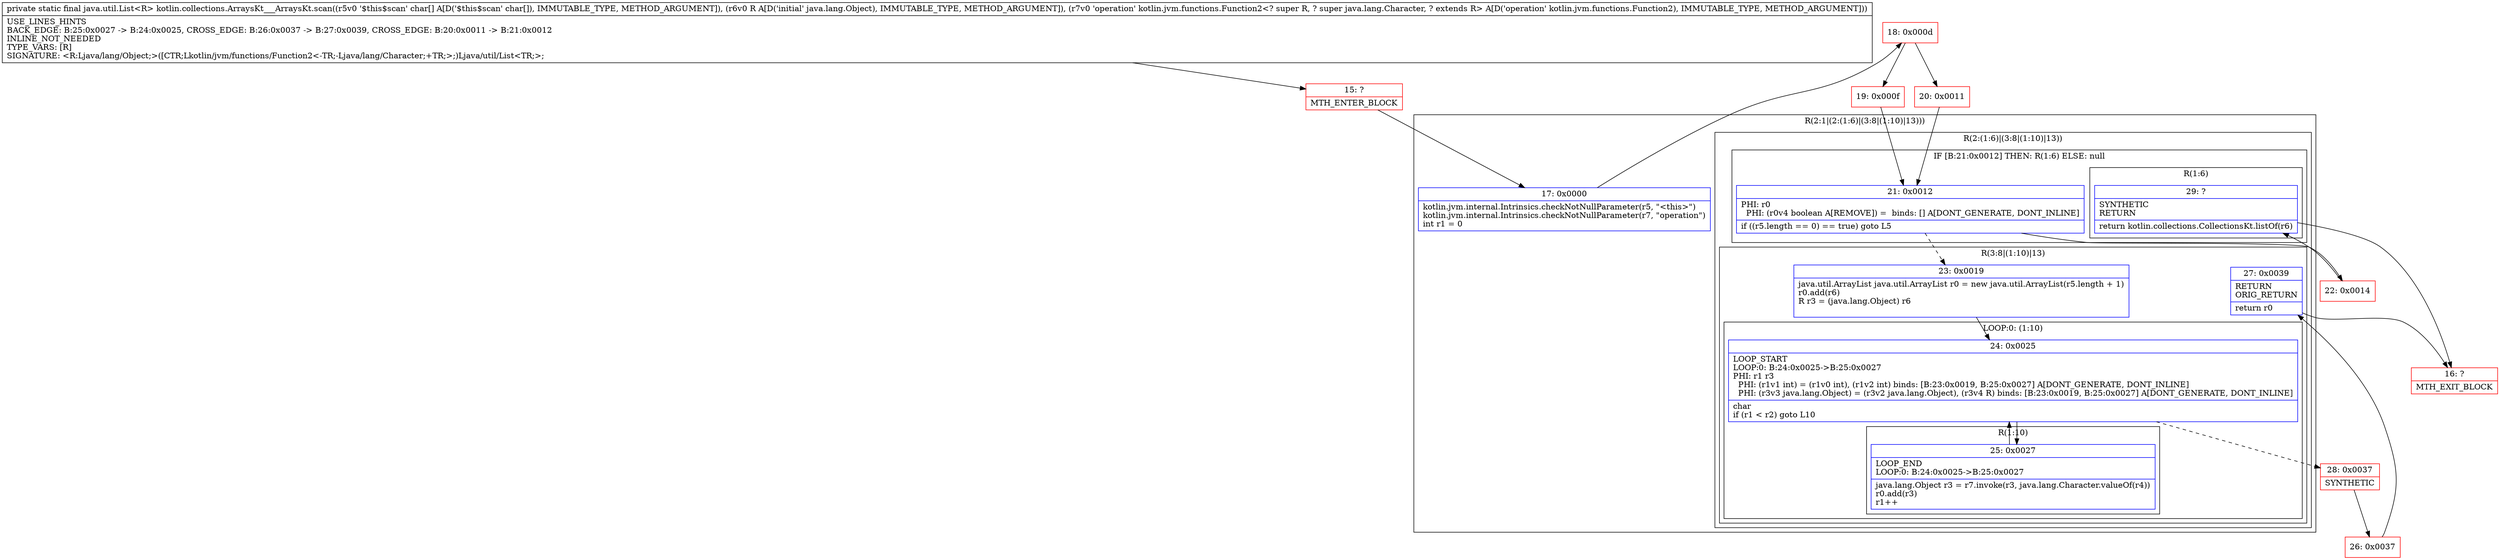 digraph "CFG forkotlin.collections.ArraysKt___ArraysKt.scan([CLjava\/lang\/Object;Lkotlin\/jvm\/functions\/Function2;)Ljava\/util\/List;" {
subgraph cluster_Region_1217941346 {
label = "R(2:1|(2:(1:6)|(3:8|(1:10)|13)))";
node [shape=record,color=blue];
Node_17 [shape=record,label="{17\:\ 0x0000|kotlin.jvm.internal.Intrinsics.checkNotNullParameter(r5, \"\<this\>\")\lkotlin.jvm.internal.Intrinsics.checkNotNullParameter(r7, \"operation\")\lint r1 = 0\l}"];
subgraph cluster_Region_1584360395 {
label = "R(2:(1:6)|(3:8|(1:10)|13))";
node [shape=record,color=blue];
subgraph cluster_IfRegion_2146641944 {
label = "IF [B:21:0x0012] THEN: R(1:6) ELSE: null";
node [shape=record,color=blue];
Node_21 [shape=record,label="{21\:\ 0x0012|PHI: r0 \l  PHI: (r0v4 boolean A[REMOVE]) =  binds: [] A[DONT_GENERATE, DONT_INLINE]\l|if ((r5.length == 0) == true) goto L5\l}"];
subgraph cluster_Region_1657558874 {
label = "R(1:6)";
node [shape=record,color=blue];
Node_29 [shape=record,label="{29\:\ ?|SYNTHETIC\lRETURN\l|return kotlin.collections.CollectionsKt.listOf(r6)\l}"];
}
}
subgraph cluster_Region_646980343 {
label = "R(3:8|(1:10)|13)";
node [shape=record,color=blue];
Node_23 [shape=record,label="{23\:\ 0x0019|java.util.ArrayList java.util.ArrayList r0 = new java.util.ArrayList(r5.length + 1)\lr0.add(r6)\lR r3 = (java.lang.Object) r6\l\l}"];
subgraph cluster_LoopRegion_1958682097 {
label = "LOOP:0: (1:10)";
node [shape=record,color=blue];
Node_24 [shape=record,label="{24\:\ 0x0025|LOOP_START\lLOOP:0: B:24:0x0025\-\>B:25:0x0027\lPHI: r1 r3 \l  PHI: (r1v1 int) = (r1v0 int), (r1v2 int) binds: [B:23:0x0019, B:25:0x0027] A[DONT_GENERATE, DONT_INLINE]\l  PHI: (r3v3 java.lang.Object) = (r3v2 java.lang.Object), (r3v4 R) binds: [B:23:0x0019, B:25:0x0027] A[DONT_GENERATE, DONT_INLINE]\l|char \lif (r1 \< r2) goto L10\l}"];
subgraph cluster_Region_1538463406 {
label = "R(1:10)";
node [shape=record,color=blue];
Node_25 [shape=record,label="{25\:\ 0x0027|LOOP_END\lLOOP:0: B:24:0x0025\-\>B:25:0x0027\l|java.lang.Object r3 = r7.invoke(r3, java.lang.Character.valueOf(r4))\lr0.add(r3)\lr1++\l}"];
}
}
Node_27 [shape=record,label="{27\:\ 0x0039|RETURN\lORIG_RETURN\l|return r0\l}"];
}
}
}
Node_15 [shape=record,color=red,label="{15\:\ ?|MTH_ENTER_BLOCK\l}"];
Node_18 [shape=record,color=red,label="{18\:\ 0x000d}"];
Node_19 [shape=record,color=red,label="{19\:\ 0x000f}"];
Node_22 [shape=record,color=red,label="{22\:\ 0x0014}"];
Node_16 [shape=record,color=red,label="{16\:\ ?|MTH_EXIT_BLOCK\l}"];
Node_28 [shape=record,color=red,label="{28\:\ 0x0037|SYNTHETIC\l}"];
Node_26 [shape=record,color=red,label="{26\:\ 0x0037}"];
Node_20 [shape=record,color=red,label="{20\:\ 0x0011}"];
MethodNode[shape=record,label="{private static final java.util.List\<R\> kotlin.collections.ArraysKt___ArraysKt.scan((r5v0 '$this$scan' char[] A[D('$this$scan' char[]), IMMUTABLE_TYPE, METHOD_ARGUMENT]), (r6v0 R A[D('initial' java.lang.Object), IMMUTABLE_TYPE, METHOD_ARGUMENT]), (r7v0 'operation' kotlin.jvm.functions.Function2\<? super R, ? super java.lang.Character, ? extends R\> A[D('operation' kotlin.jvm.functions.Function2), IMMUTABLE_TYPE, METHOD_ARGUMENT]))  | USE_LINES_HINTS\lBACK_EDGE: B:25:0x0027 \-\> B:24:0x0025, CROSS_EDGE: B:26:0x0037 \-\> B:27:0x0039, CROSS_EDGE: B:20:0x0011 \-\> B:21:0x0012\lINLINE_NOT_NEEDED\lTYPE_VARS: [R]\lSIGNATURE: \<R:Ljava\/lang\/Object;\>([CTR;Lkotlin\/jvm\/functions\/Function2\<\-TR;\-Ljava\/lang\/Character;+TR;\>;)Ljava\/util\/List\<TR;\>;\l}"];
MethodNode -> Node_15;Node_17 -> Node_18;
Node_21 -> Node_22;
Node_21 -> Node_23[style=dashed];
Node_29 -> Node_16;
Node_23 -> Node_24;
Node_24 -> Node_25;
Node_24 -> Node_28[style=dashed];
Node_25 -> Node_24;
Node_27 -> Node_16;
Node_15 -> Node_17;
Node_18 -> Node_19;
Node_18 -> Node_20;
Node_19 -> Node_21;
Node_22 -> Node_29;
Node_28 -> Node_26;
Node_26 -> Node_27;
Node_20 -> Node_21;
}

